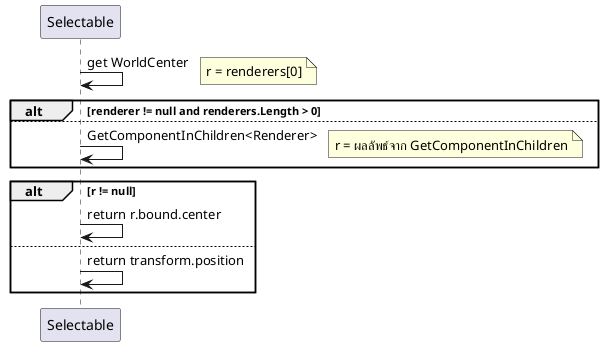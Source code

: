 ﻿@startuml
    skinparam Shadowing false
    skinparam ParticipantPadding 20

    participant Selectable

    Selectable -> Selectable : get WorldCenter

    alt renderer != null and renderers.Length > 0
        note right: r = renderers[0]
    else
        Selectable -> Selectable : GetComponentInChildren<Renderer>
        note right: r = ผลลัพธ์จาก GetComponentInChildren
    end

    alt r != null
        Selectable -> Selectable : return r.bound.center
    else
        Selectable -> Selectable : return transform.position
    end

@enduml